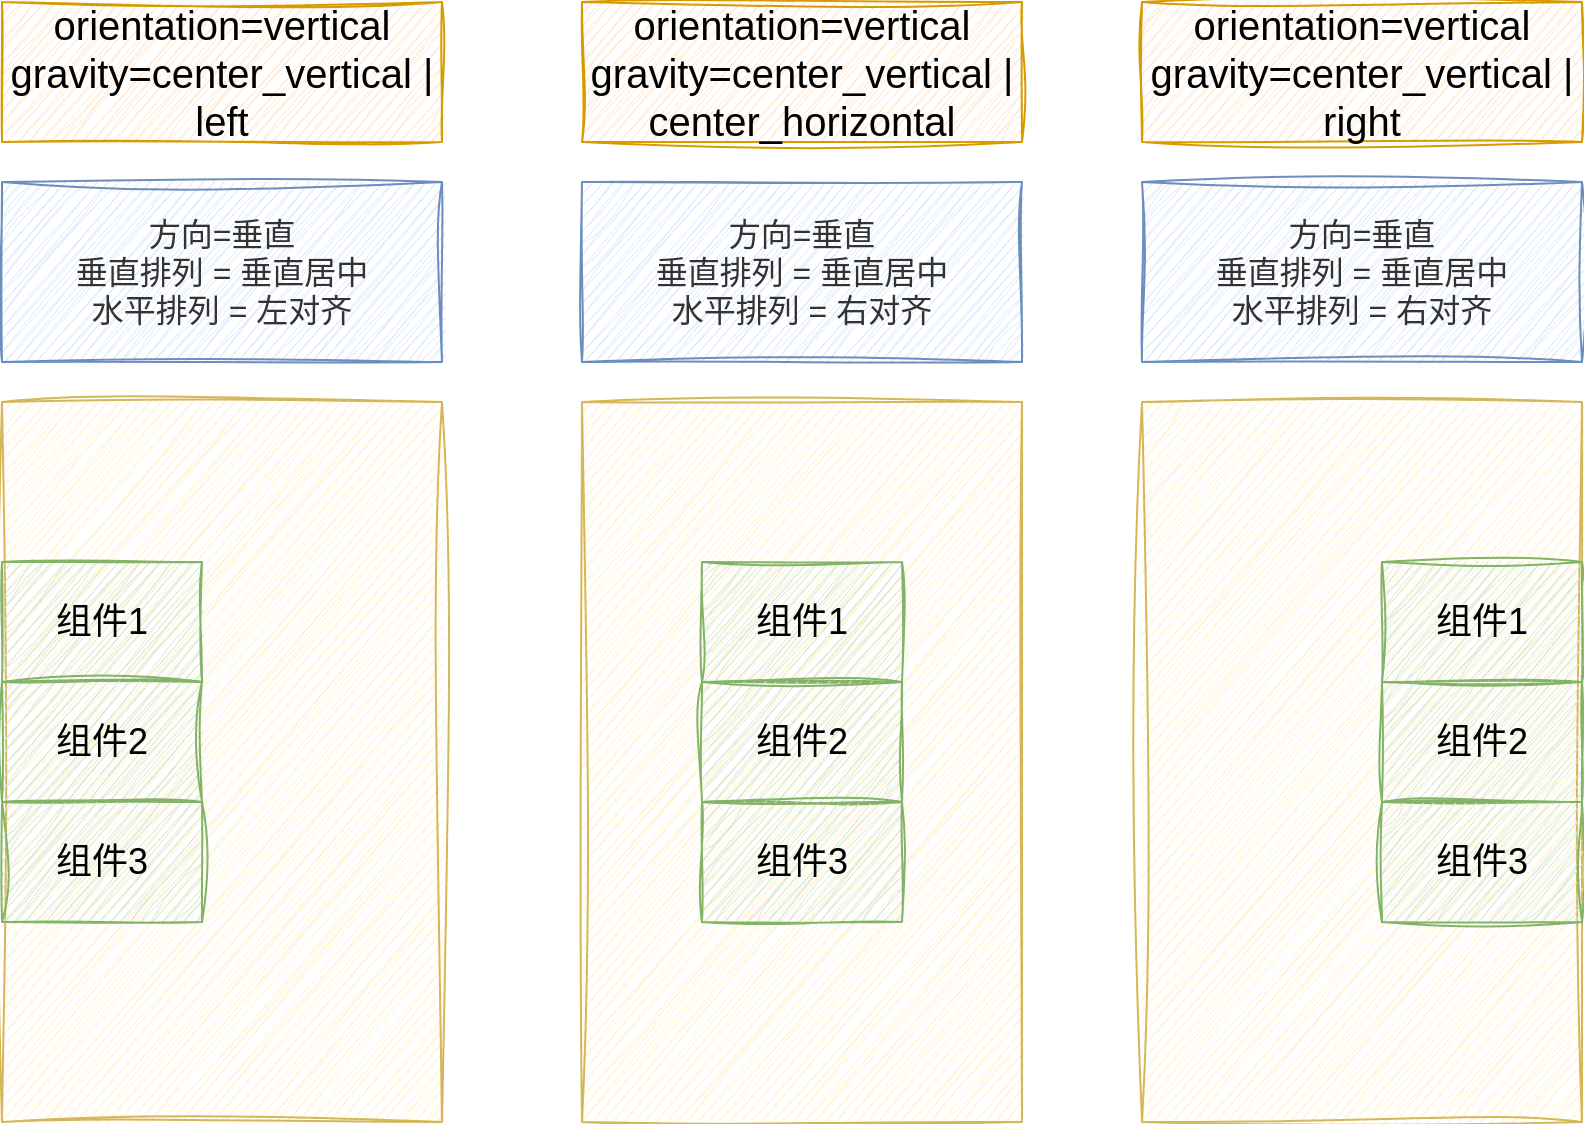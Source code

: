 <mxfile version="28.1.2">
  <diagram name="Page-1" id="stnHRzV0vVXTTQy-2T30">
    <mxGraphModel dx="1455" dy="1035" grid="1" gridSize="10" guides="1" tooltips="1" connect="1" arrows="1" fold="1" page="1" pageScale="1" pageWidth="850" pageHeight="1100" math="0" shadow="0">
      <root>
        <mxCell id="0" />
        <mxCell id="1" parent="0" />
        <mxCell id="9QA7iMyOIReIxN0plhOy-1" value="" style="rounded=0;whiteSpace=wrap;html=1;fillColor=#fff2cc;strokeColor=#d6b656;shadow=0;sketch=1;curveFitting=1;jiggle=2;" vertex="1" parent="1">
          <mxGeometry x="360" y="400" width="220" height="360" as="geometry" />
        </mxCell>
        <mxCell id="9QA7iMyOIReIxN0plhOy-2" value="&lt;font style=&quot;font-size: 18px;&quot;&gt;组件1&lt;/font&gt;" style="rounded=0;whiteSpace=wrap;html=1;fillColor=#d5e8d4;strokeColor=#82b366;shadow=0;sketch=1;curveFitting=1;jiggle=2;" vertex="1" parent="1">
          <mxGeometry x="360" y="480" width="100" height="60" as="geometry" />
        </mxCell>
        <mxCell id="9QA7iMyOIReIxN0plhOy-3" value="&lt;font style=&quot;font-size: 18px;&quot;&gt;组件2&lt;/font&gt;" style="rounded=0;whiteSpace=wrap;html=1;fillColor=#d5e8d4;strokeColor=#82b366;shadow=0;sketch=1;curveFitting=1;jiggle=2;" vertex="1" parent="1">
          <mxGeometry x="360" y="540" width="100" height="60" as="geometry" />
        </mxCell>
        <mxCell id="9QA7iMyOIReIxN0plhOy-4" value="&lt;font style=&quot;font-size: 18px;&quot;&gt;组件3&lt;/font&gt;" style="rounded=0;whiteSpace=wrap;html=1;fillColor=#d5e8d4;strokeColor=#82b366;shadow=0;sketch=1;curveFitting=1;jiggle=2;" vertex="1" parent="1">
          <mxGeometry x="360" y="600" width="100" height="60" as="geometry" />
        </mxCell>
        <mxCell id="9QA7iMyOIReIxN0plhOy-5" value="orientation=vertical&lt;div&gt;gravity=center_vertical | left&lt;/div&gt;" style="text;html=1;align=center;verticalAlign=middle;whiteSpace=wrap;rounded=0;fontSize=20;fillColor=#ffe6cc;strokeColor=#d79b00;sketch=1;curveFitting=1;jiggle=2;" vertex="1" parent="1">
          <mxGeometry x="360" y="200" width="220" height="70" as="geometry" />
        </mxCell>
        <mxCell id="9QA7iMyOIReIxN0plhOy-6" value="" style="rounded=0;whiteSpace=wrap;html=1;fillColor=#fff2cc;strokeColor=#d6b656;shadow=0;sketch=1;curveFitting=1;jiggle=2;" vertex="1" parent="1">
          <mxGeometry x="650" y="400" width="220" height="360" as="geometry" />
        </mxCell>
        <mxCell id="9QA7iMyOIReIxN0plhOy-7" value="&lt;font style=&quot;font-size: 18px;&quot;&gt;组件1&lt;/font&gt;" style="rounded=0;whiteSpace=wrap;html=1;fillColor=#d5e8d4;strokeColor=#82b366;shadow=0;sketch=1;curveFitting=1;jiggle=2;" vertex="1" parent="1">
          <mxGeometry x="710" y="480" width="100" height="60" as="geometry" />
        </mxCell>
        <mxCell id="9QA7iMyOIReIxN0plhOy-8" value="&lt;font style=&quot;font-size: 18px;&quot;&gt;组件2&lt;/font&gt;" style="rounded=0;whiteSpace=wrap;html=1;fillColor=#d5e8d4;strokeColor=#82b366;shadow=0;sketch=1;curveFitting=1;jiggle=2;" vertex="1" parent="1">
          <mxGeometry x="710" y="540" width="100" height="60" as="geometry" />
        </mxCell>
        <mxCell id="9QA7iMyOIReIxN0plhOy-9" value="&lt;font style=&quot;font-size: 18px;&quot;&gt;组件3&lt;/font&gt;" style="rounded=0;whiteSpace=wrap;html=1;fillColor=#d5e8d4;strokeColor=#82b366;shadow=0;sketch=1;curveFitting=1;jiggle=2;" vertex="1" parent="1">
          <mxGeometry x="710" y="600" width="100" height="60" as="geometry" />
        </mxCell>
        <mxCell id="9QA7iMyOIReIxN0plhOy-10" value="&lt;font style=&quot;font-size: 16px;&quot;&gt;方向=垂直&lt;/font&gt;&lt;div&gt;&lt;font style=&quot;font-size: 16px;&quot;&gt;垂直排列 = 垂直居中&lt;/font&gt;&lt;div&gt;&lt;font style=&quot;font-size: 16px;&quot;&gt;水平排列 = 左对齐&lt;/font&gt;&lt;/div&gt;&lt;/div&gt;" style="text;html=1;align=center;verticalAlign=middle;whiteSpace=wrap;rounded=0;fillColor=#dae8fc;strokeColor=#6c8ebf;fontColor=#333333;sketch=1;curveFitting=1;jiggle=2;" vertex="1" parent="1">
          <mxGeometry x="360" y="290" width="220" height="90" as="geometry" />
        </mxCell>
        <mxCell id="9QA7iMyOIReIxN0plhOy-11" value="orientation=vertical&lt;div&gt;gravity=center_vertical | center_horizontal&lt;/div&gt;" style="text;html=1;align=center;verticalAlign=middle;whiteSpace=wrap;rounded=0;fontSize=20;fillColor=#ffe6cc;strokeColor=#d79b00;sketch=1;curveFitting=1;jiggle=2;" vertex="1" parent="1">
          <mxGeometry x="650" y="200" width="220" height="70" as="geometry" />
        </mxCell>
        <mxCell id="9QA7iMyOIReIxN0plhOy-12" value="&lt;font style=&quot;font-size: 16px;&quot;&gt;方向=垂直&lt;/font&gt;&lt;div&gt;&lt;font style=&quot;font-size: 16px;&quot;&gt;垂直排列 =&amp;nbsp;&lt;/font&gt;&lt;span style=&quot;font-size: 16px;&quot;&gt;垂直居中&lt;/span&gt;&lt;div&gt;&lt;font style=&quot;font-size: 16px;&quot;&gt;水平排列 = 右对齐&lt;/font&gt;&lt;/div&gt;&lt;/div&gt;" style="text;html=1;align=center;verticalAlign=middle;whiteSpace=wrap;rounded=0;fillColor=#dae8fc;strokeColor=#6c8ebf;fontColor=#333333;sketch=1;curveFitting=1;jiggle=2;" vertex="1" parent="1">
          <mxGeometry x="650" y="290" width="220" height="90" as="geometry" />
        </mxCell>
        <mxCell id="9QA7iMyOIReIxN0plhOy-13" value="" style="rounded=0;whiteSpace=wrap;html=1;fillColor=#fff2cc;strokeColor=#d6b656;shadow=0;sketch=1;curveFitting=1;jiggle=2;" vertex="1" parent="1">
          <mxGeometry x="930" y="400" width="220" height="360" as="geometry" />
        </mxCell>
        <mxCell id="9QA7iMyOIReIxN0plhOy-14" value="&lt;font style=&quot;font-size: 18px;&quot;&gt;组件1&lt;/font&gt;" style="rounded=0;whiteSpace=wrap;html=1;fillColor=#d5e8d4;strokeColor=#82b366;shadow=0;sketch=1;curveFitting=1;jiggle=2;" vertex="1" parent="1">
          <mxGeometry x="1050" y="480" width="100" height="60" as="geometry" />
        </mxCell>
        <mxCell id="9QA7iMyOIReIxN0plhOy-15" value="&lt;font style=&quot;font-size: 18px;&quot;&gt;组件2&lt;/font&gt;" style="rounded=0;whiteSpace=wrap;html=1;fillColor=#d5e8d4;strokeColor=#82b366;shadow=0;sketch=1;curveFitting=1;jiggle=2;" vertex="1" parent="1">
          <mxGeometry x="1050" y="540" width="100" height="60" as="geometry" />
        </mxCell>
        <mxCell id="9QA7iMyOIReIxN0plhOy-16" value="&lt;font style=&quot;font-size: 18px;&quot;&gt;组件3&lt;/font&gt;" style="rounded=0;whiteSpace=wrap;html=1;fillColor=#d5e8d4;strokeColor=#82b366;shadow=0;sketch=1;curveFitting=1;jiggle=2;" vertex="1" parent="1">
          <mxGeometry x="1050" y="600" width="100" height="60" as="geometry" />
        </mxCell>
        <mxCell id="9QA7iMyOIReIxN0plhOy-17" value="orientation=vertical&lt;div&gt;gravity=center_vertical | right&lt;/div&gt;" style="text;html=1;align=center;verticalAlign=middle;whiteSpace=wrap;rounded=0;fontSize=20;fillColor=#ffe6cc;strokeColor=#d79b00;sketch=1;curveFitting=1;jiggle=2;" vertex="1" parent="1">
          <mxGeometry x="930" y="200" width="220" height="70" as="geometry" />
        </mxCell>
        <mxCell id="9QA7iMyOIReIxN0plhOy-18" value="&lt;font style=&quot;font-size: 16px;&quot;&gt;方向=垂直&lt;/font&gt;&lt;div&gt;&lt;font style=&quot;font-size: 16px;&quot;&gt;垂直排列 =&amp;nbsp;&lt;/font&gt;&lt;span style=&quot;font-size: 16px;&quot;&gt;垂直居中&lt;/span&gt;&lt;div&gt;&lt;font style=&quot;font-size: 16px;&quot;&gt;水平排列 = 右对齐&lt;/font&gt;&lt;/div&gt;&lt;/div&gt;" style="text;html=1;align=center;verticalAlign=middle;whiteSpace=wrap;rounded=0;fillColor=#dae8fc;strokeColor=#6c8ebf;fontColor=#333333;sketch=1;curveFitting=1;jiggle=2;" vertex="1" parent="1">
          <mxGeometry x="930" y="290" width="220" height="90" as="geometry" />
        </mxCell>
      </root>
    </mxGraphModel>
  </diagram>
</mxfile>
